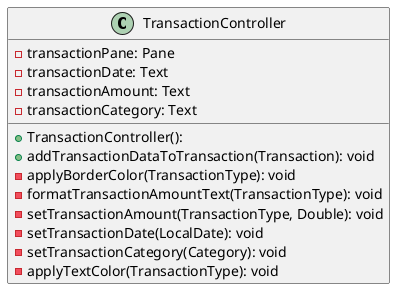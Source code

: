 @startuml
class TransactionController {
  - transactionPane: Pane
  - transactionDate: Text
  - transactionAmount: Text
  - transactionCategory: Text
  + TransactionController():
  + addTransactionDataToTransaction(Transaction): void
  - applyBorderColor(TransactionType): void
  - formatTransactionAmountText(TransactionType): void
  - setTransactionAmount(TransactionType, Double): void
  - setTransactionDate(LocalDate): void
  - setTransactionCategory(Category): void
  - applyTextColor(TransactionType): void
}
@enduml